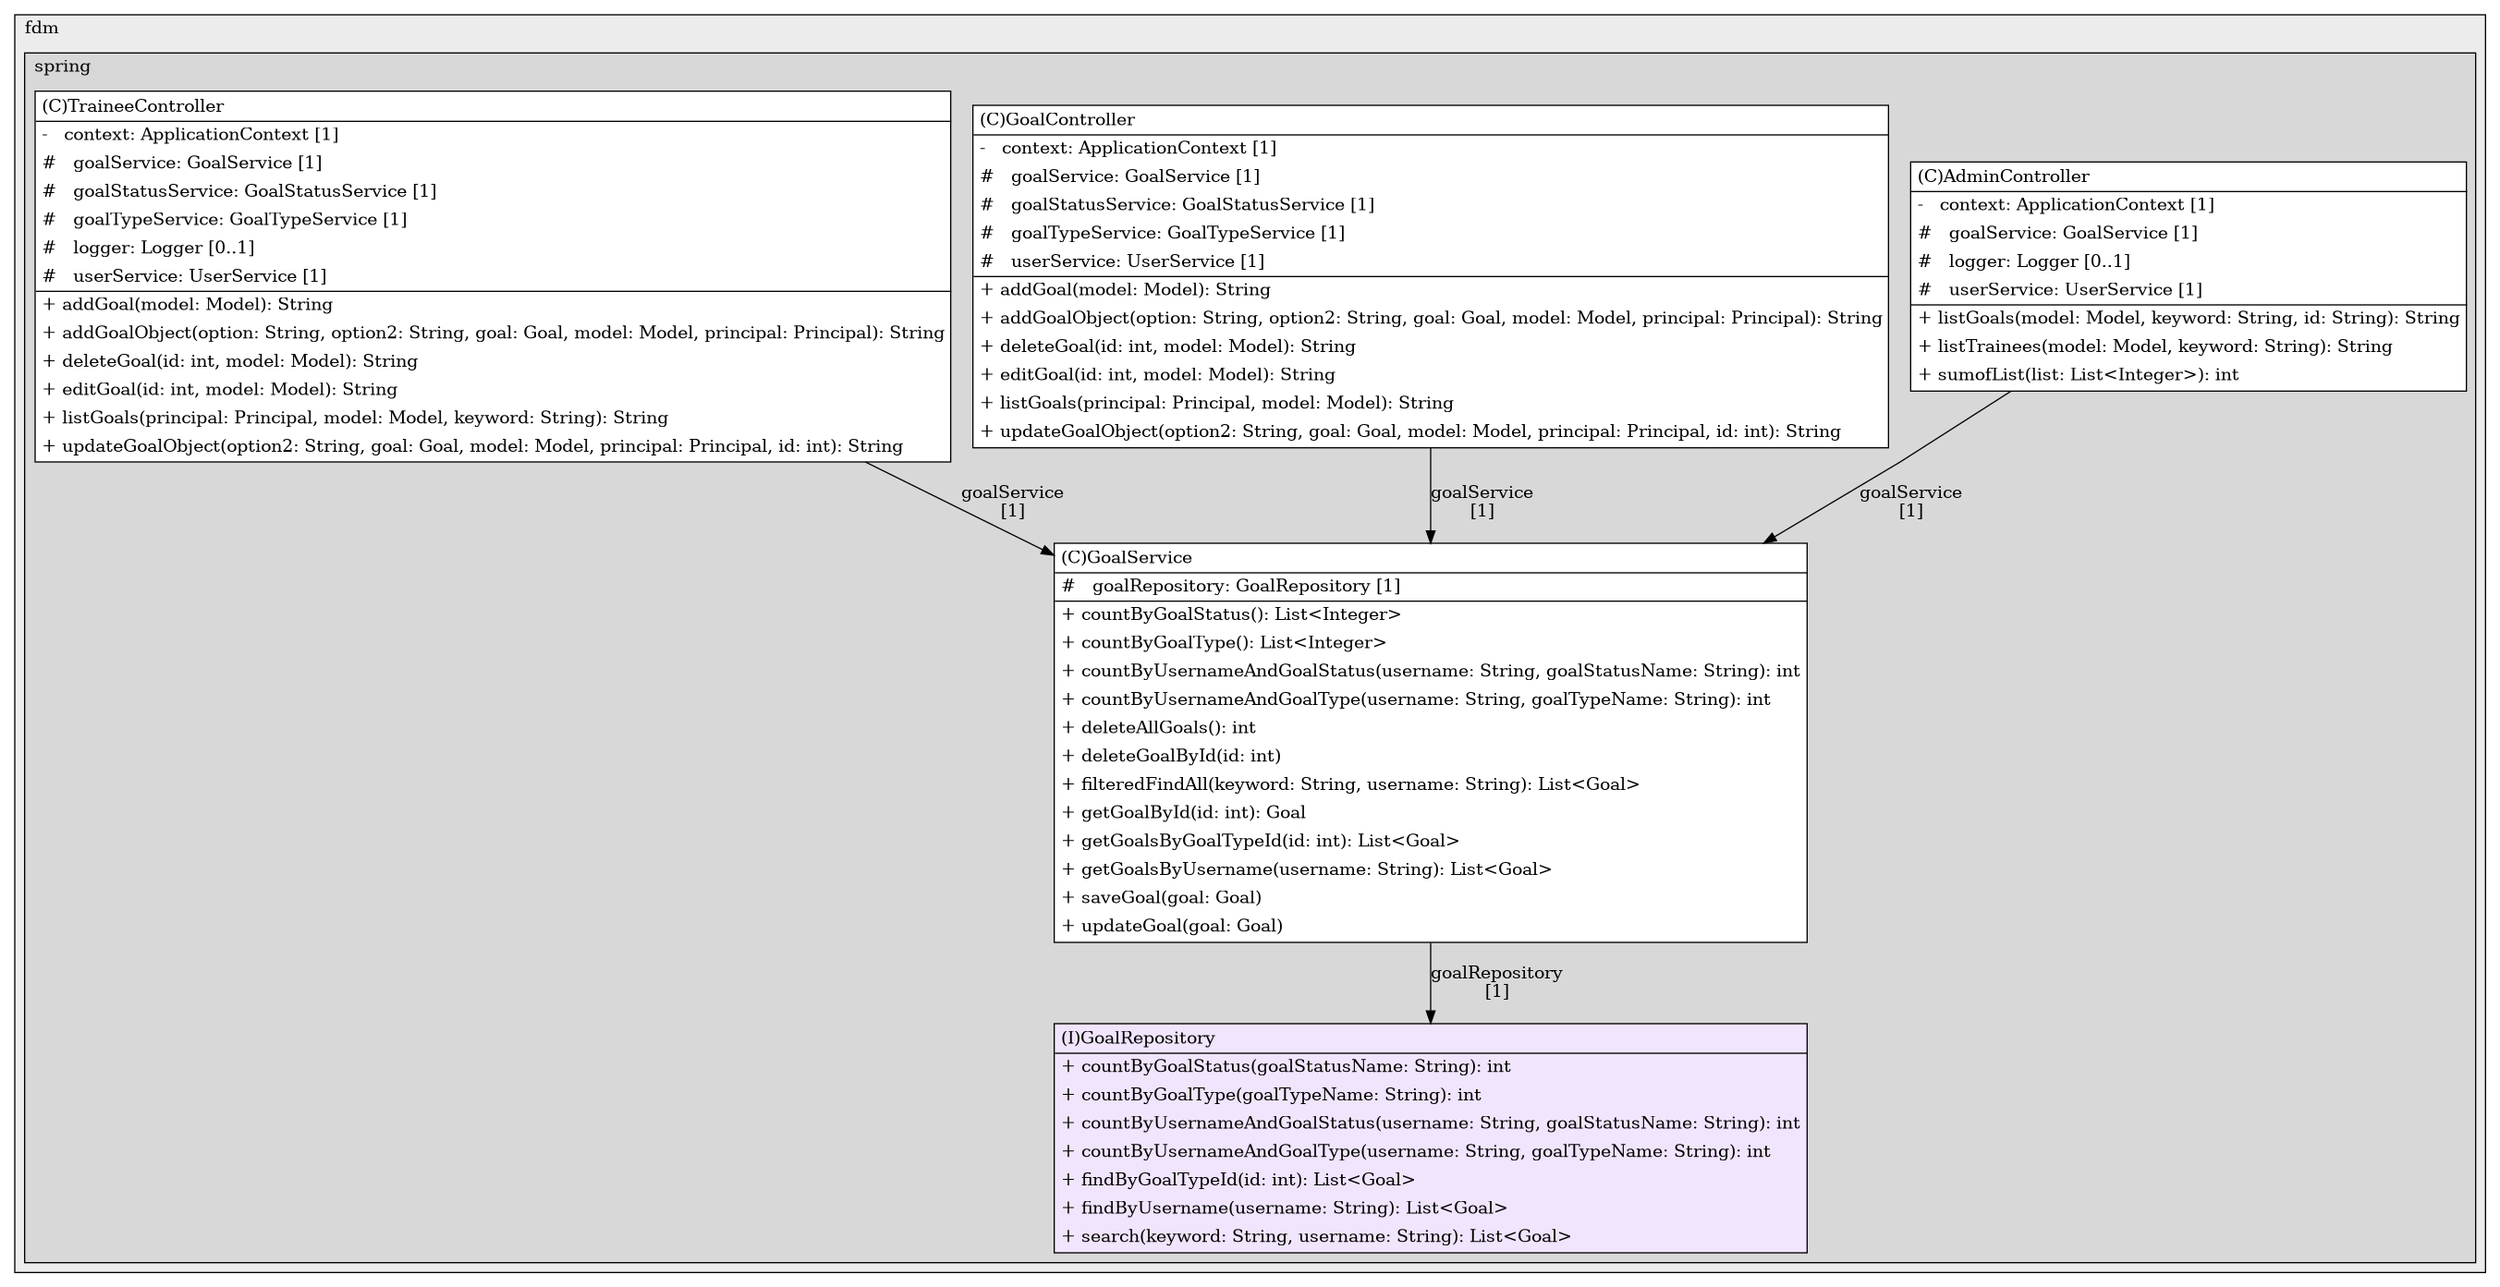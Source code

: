 @startuml

/' diagram meta data start
config=StructureConfiguration;
{
  "projectClassification": {
    "searchMode": "OpenProject", // OpenProject, AllProjects
    "includedProjects": "",
    "pathEndKeywords": "*.impl",
    "isClientPath": "",
    "isClientName": "",
    "isTestPath": "",
    "isTestName": "",
    "isMappingPath": "",
    "isMappingName": "",
    "isDataAccessPath": "",
    "isDataAccessName": "",
    "isDataStructurePath": "",
    "isDataStructureName": "",
    "isInterfaceStructuresPath": "",
    "isInterfaceStructuresName": "",
    "isEntryPointPath": "",
    "isEntryPointName": "",
    "treatFinalFieldsAsMandatory": false
  },
  "graphRestriction": {
    "classPackageExcludeFilter": "",
    "classPackageIncludeFilter": "",
    "classNameExcludeFilter": "",
    "classNameIncludeFilter": "",
    "methodNameExcludeFilter": "",
    "methodNameIncludeFilter": "",
    "removeByInheritance": "", // inheritance/annotation based filtering is done in a second step
    "removeByAnnotation": "",
    "removeByClassPackage": "", // cleanup the graph after inheritance/annotation based filtering is done
    "removeByClassName": "",
    "cutMappings": false,
    "cutEnum": true,
    "cutTests": true,
    "cutClient": true,
    "cutDataAccess": false,
    "cutInterfaceStructures": false,
    "cutDataStructures": false,
    "cutGetterAndSetter": true,
    "cutConstructors": true
  },
  "graphTraversal": {
    "forwardDepth": 6,
    "backwardDepth": 6,
    "classPackageExcludeFilter": "",
    "classPackageIncludeFilter": "",
    "classNameExcludeFilter": "",
    "classNameIncludeFilter": "",
    "methodNameExcludeFilter": "",
    "methodNameIncludeFilter": "",
    "hideMappings": false,
    "hideDataStructures": false,
    "hidePrivateMethods": true,
    "hideInterfaceCalls": true, // indirection: implementation -> interface (is hidden) -> implementation
    "onlyShowApplicationEntryPoints": false, // root node is included
    "useMethodCallsForStructureDiagram": "ForwardOnly" // ForwardOnly, BothDirections, No
  },
  "details": {
    "aggregation": "GroupByClass", // ByClass, GroupByClass, None
    "showClassGenericTypes": true,
    "showMethods": true,
    "showMethodParameterNames": true,
    "showMethodParameterTypes": true,
    "showMethodReturnType": true,
    "showPackageLevels": 2,
    "showDetailedClassStructure": true
  },
  "rootClass": "com.fdm.spring.dal.GoalRepository",
  "extensionCallbackMethod": "" // qualified.class.name#methodName - signature: public static String method(String)
}
diagram meta data end '/



digraph g {
    rankdir="TB"
    splines=polyline
    

'nodes 
subgraph cluster_101231 { 
   	label=fdm
	labeljust=l
	fillcolor="#ececec"
	style=filled
   
   subgraph cluster_958779028 { 
   	label=spring
	labeljust=l
	fillcolor="#d8d8d8"
	style=filled
   
   AdminController1709836111[
	label=<<TABLE BORDER="1" CELLBORDER="0" CELLPADDING="4" CELLSPACING="0">
<TR><TD ALIGN="LEFT" >(C)AdminController</TD></TR>
<HR/>
<TR><TD ALIGN="LEFT" >-   context: ApplicationContext [1]</TD></TR>
<TR><TD ALIGN="LEFT" >#   goalService: GoalService [1]</TD></TR>
<TR><TD ALIGN="LEFT" >#   logger: Logger [0..1]</TD></TR>
<TR><TD ALIGN="LEFT" >#   userService: UserService [1]</TD></TR>
<HR/>
<TR><TD ALIGN="LEFT" >+ listGoals(model: Model, keyword: String, id: String): String</TD></TR>
<TR><TD ALIGN="LEFT" >+ listTrainees(model: Model, keyword: String): String</TD></TR>
<TR><TD ALIGN="LEFT" >+ sumofList(list: List&lt;Integer&gt;): int</TD></TR>
</TABLE>>
	style=filled
	margin=0
	shape=plaintext
	fillcolor="#FFFFFF"
];

GoalController1709836111[
	label=<<TABLE BORDER="1" CELLBORDER="0" CELLPADDING="4" CELLSPACING="0">
<TR><TD ALIGN="LEFT" >(C)GoalController</TD></TR>
<HR/>
<TR><TD ALIGN="LEFT" >-   context: ApplicationContext [1]</TD></TR>
<TR><TD ALIGN="LEFT" >#   goalService: GoalService [1]</TD></TR>
<TR><TD ALIGN="LEFT" >#   goalStatusService: GoalStatusService [1]</TD></TR>
<TR><TD ALIGN="LEFT" >#   goalTypeService: GoalTypeService [1]</TD></TR>
<TR><TD ALIGN="LEFT" >#   userService: UserService [1]</TD></TR>
<HR/>
<TR><TD ALIGN="LEFT" >+ addGoal(model: Model): String</TD></TR>
<TR><TD ALIGN="LEFT" >+ addGoalObject(option: String, option2: String, goal: Goal, model: Model, principal: Principal): String</TD></TR>
<TR><TD ALIGN="LEFT" >+ deleteGoal(id: int, model: Model): String</TD></TR>
<TR><TD ALIGN="LEFT" >+ editGoal(id: int, model: Model): String</TD></TR>
<TR><TD ALIGN="LEFT" >+ listGoals(principal: Principal, model: Model): String</TD></TR>
<TR><TD ALIGN="LEFT" >+ updateGoalObject(option2: String, goal: Goal, model: Model, principal: Principal, id: int): String</TD></TR>
</TABLE>>
	style=filled
	margin=0
	shape=plaintext
	fillcolor="#FFFFFF"
];

GoalRepository1325642726[
	label=<<TABLE BORDER="1" CELLBORDER="0" CELLPADDING="4" CELLSPACING="0">
<TR><TD ALIGN="LEFT" >(I)GoalRepository</TD></TR>
<HR/>
<TR><TD ALIGN="LEFT" >+ countByGoalStatus(goalStatusName: String): int</TD></TR>
<TR><TD ALIGN="LEFT" >+ countByGoalType(goalTypeName: String): int</TD></TR>
<TR><TD ALIGN="LEFT" >+ countByUsernameAndGoalStatus(username: String, goalStatusName: String): int</TD></TR>
<TR><TD ALIGN="LEFT" >+ countByUsernameAndGoalType(username: String, goalTypeName: String): int</TD></TR>
<TR><TD ALIGN="LEFT" >+ findByGoalTypeId(id: int): List&lt;Goal&gt;</TD></TR>
<TR><TD ALIGN="LEFT" >+ findByUsername(username: String): List&lt;Goal&gt;</TD></TR>
<TR><TD ALIGN="LEFT" >+ search(keyword: String, username: String): List&lt;Goal&gt;</TD></TR>
</TABLE>>
	style=filled
	margin=0
	shape=plaintext
	fillcolor="#F1E5FD"
];

GoalService608260544[
	label=<<TABLE BORDER="1" CELLBORDER="0" CELLPADDING="4" CELLSPACING="0">
<TR><TD ALIGN="LEFT" >(C)GoalService</TD></TR>
<HR/>
<TR><TD ALIGN="LEFT" >#   goalRepository: GoalRepository [1]</TD></TR>
<HR/>
<TR><TD ALIGN="LEFT" >+ countByGoalStatus(): List&lt;Integer&gt;</TD></TR>
<TR><TD ALIGN="LEFT" >+ countByGoalType(): List&lt;Integer&gt;</TD></TR>
<TR><TD ALIGN="LEFT" >+ countByUsernameAndGoalStatus(username: String, goalStatusName: String): int</TD></TR>
<TR><TD ALIGN="LEFT" >+ countByUsernameAndGoalType(username: String, goalTypeName: String): int</TD></TR>
<TR><TD ALIGN="LEFT" >+ deleteAllGoals(): int</TD></TR>
<TR><TD ALIGN="LEFT" >+ deleteGoalById(id: int)</TD></TR>
<TR><TD ALIGN="LEFT" >+ filteredFindAll(keyword: String, username: String): List&lt;Goal&gt;</TD></TR>
<TR><TD ALIGN="LEFT" >+ getGoalById(id: int): Goal</TD></TR>
<TR><TD ALIGN="LEFT" >+ getGoalsByGoalTypeId(id: int): List&lt;Goal&gt;</TD></TR>
<TR><TD ALIGN="LEFT" >+ getGoalsByUsername(username: String): List&lt;Goal&gt;</TD></TR>
<TR><TD ALIGN="LEFT" >+ saveGoal(goal: Goal)</TD></TR>
<TR><TD ALIGN="LEFT" >+ updateGoal(goal: Goal)</TD></TR>
</TABLE>>
	style=filled
	margin=0
	shape=plaintext
	fillcolor="#FFFFFF"
];

TraineeController1709836111[
	label=<<TABLE BORDER="1" CELLBORDER="0" CELLPADDING="4" CELLSPACING="0">
<TR><TD ALIGN="LEFT" >(C)TraineeController</TD></TR>
<HR/>
<TR><TD ALIGN="LEFT" >-   context: ApplicationContext [1]</TD></TR>
<TR><TD ALIGN="LEFT" >#   goalService: GoalService [1]</TD></TR>
<TR><TD ALIGN="LEFT" >#   goalStatusService: GoalStatusService [1]</TD></TR>
<TR><TD ALIGN="LEFT" >#   goalTypeService: GoalTypeService [1]</TD></TR>
<TR><TD ALIGN="LEFT" >#   logger: Logger [0..1]</TD></TR>
<TR><TD ALIGN="LEFT" >#   userService: UserService [1]</TD></TR>
<HR/>
<TR><TD ALIGN="LEFT" >+ addGoal(model: Model): String</TD></TR>
<TR><TD ALIGN="LEFT" >+ addGoalObject(option: String, option2: String, goal: Goal, model: Model, principal: Principal): String</TD></TR>
<TR><TD ALIGN="LEFT" >+ deleteGoal(id: int, model: Model): String</TD></TR>
<TR><TD ALIGN="LEFT" >+ editGoal(id: int, model: Model): String</TD></TR>
<TR><TD ALIGN="LEFT" >+ listGoals(principal: Principal, model: Model, keyword: String): String</TD></TR>
<TR><TD ALIGN="LEFT" >+ updateGoalObject(option2: String, goal: Goal, model: Model, principal: Principal, id: int): String</TD></TR>
</TABLE>>
	style=filled
	margin=0
	shape=plaintext
	fillcolor="#FFFFFF"
];
} 
} 

'edges    
AdminController1709836111 -> GoalService608260544[label="goalService
[1]"];
GoalController1709836111 -> GoalService608260544[label="goalService
[1]"];
GoalService608260544 -> GoalRepository1325642726[label="goalRepository
[1]"];
TraineeController1709836111 -> GoalService608260544[label="goalService
[1]"];
    
}
@enduml